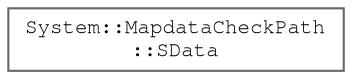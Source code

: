 digraph "Graphical Class Hierarchy"
{
 // LATEX_PDF_SIZE
  bgcolor="transparent";
  edge [fontname=FreeMono,fontsize=10,labelfontname=FreeMono,labelfontsize=10];
  node [fontname=FreeMono,fontsize=10,shape=box,height=0.2,width=0.4];
  rankdir="LR";
  Node0 [label="System::MapdataCheckPath\l::SData",height=0.2,width=0.4,color="grey40", fillcolor="white", style="filled",URL="$class_system_1_1_mapdata_check_path.html#struct_system_1_1_mapdata_check_path_1_1_s_data",tooltip=" "];
}
